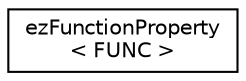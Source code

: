 digraph "Graphical Class Hierarchy"
{
 // LATEX_PDF_SIZE
  edge [fontname="Helvetica",fontsize="10",labelfontname="Helvetica",labelfontsize="10"];
  node [fontname="Helvetica",fontsize="10",shape=record];
  rankdir="LR";
  Node0 [label="ezFunctionProperty\l\< FUNC \>",height=0.2,width=0.4,color="black", fillcolor="white", style="filled",URL="$dc/d1f/classez_function_property.htm",tooltip=" "];
}
